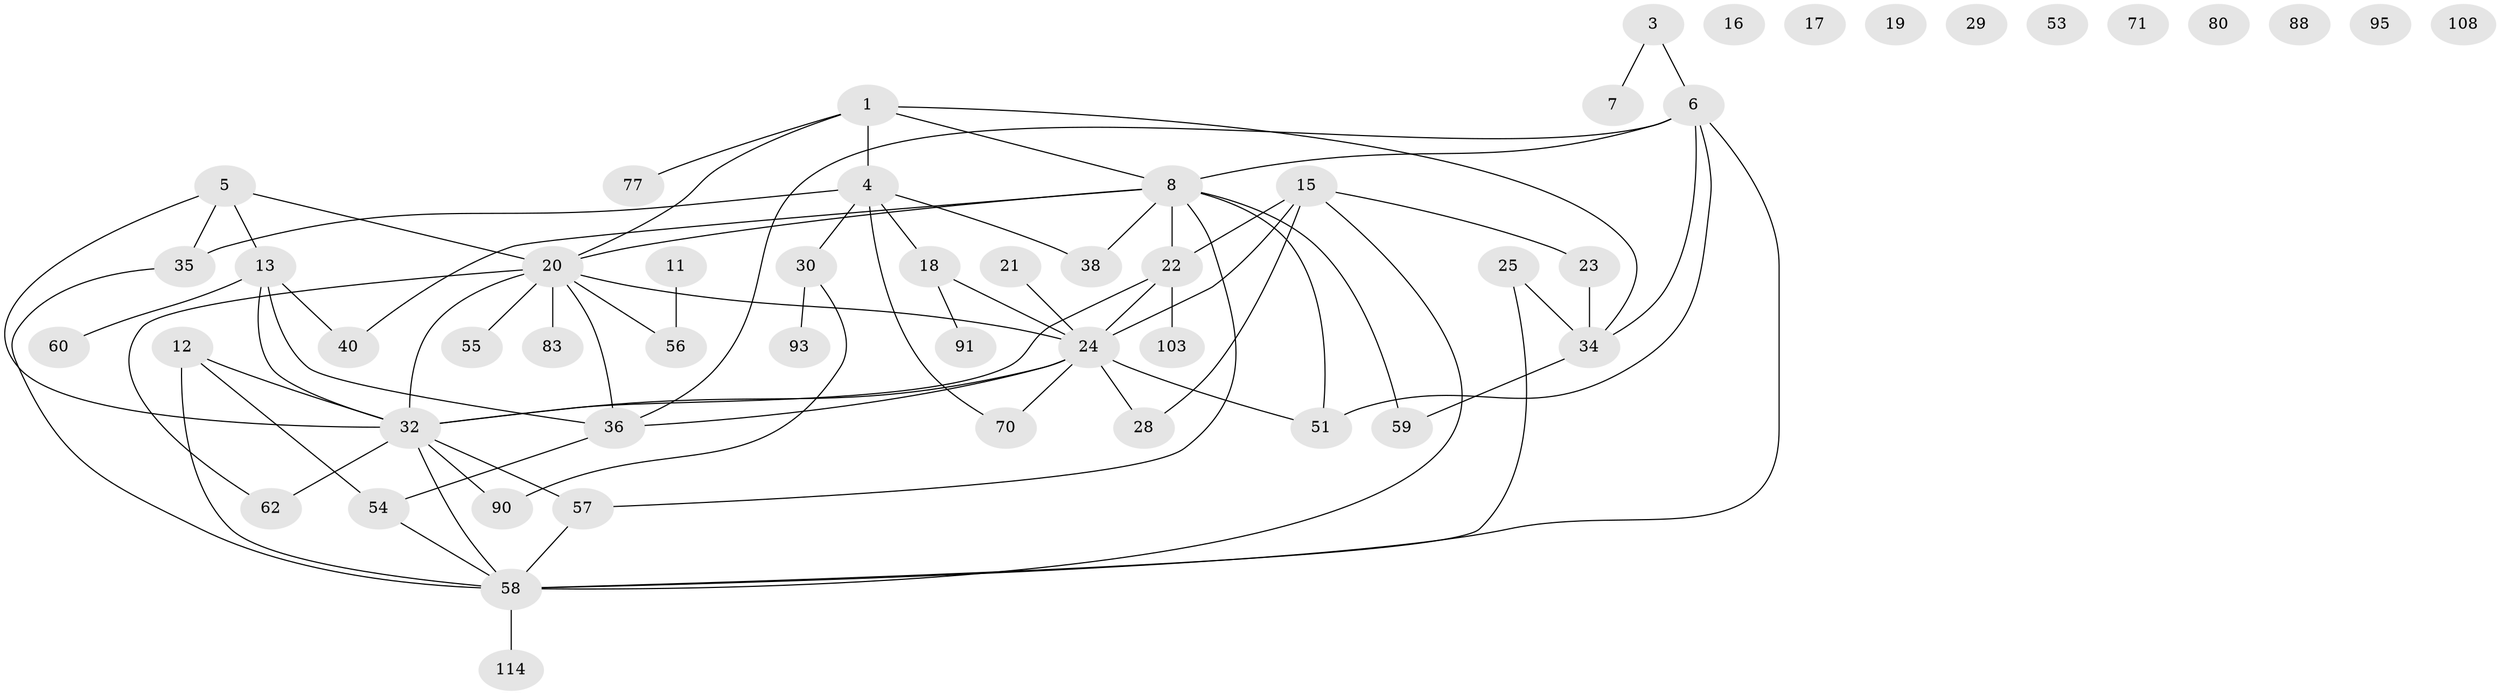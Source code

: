 // original degree distribution, {2: 0.3504273504273504, 5: 0.05128205128205128, 3: 0.15384615384615385, 1: 0.18803418803418803, 6: 0.042735042735042736, 0: 0.06837606837606838, 4: 0.1452991452991453}
// Generated by graph-tools (version 1.1) at 2025/16/03/04/25 18:16:28]
// undirected, 53 vertices, 74 edges
graph export_dot {
graph [start="1"]
  node [color=gray90,style=filled];
  1 [super="+2"];
  3;
  4 [super="+113+75"];
  5 [super="+81"];
  6 [super="+31+10+37"];
  7 [super="+9"];
  8 [super="+99+76+64"];
  11;
  12 [super="+44"];
  13 [super="+61+14"];
  15 [super="+82+49"];
  16;
  17 [super="+68"];
  18 [super="+27"];
  19;
  20 [super="+48+107"];
  21 [super="+69"];
  22 [super="+43+46+65"];
  23 [super="+109"];
  24 [super="+47+45+26+66"];
  25;
  28 [super="+33"];
  29;
  30 [super="+100"];
  32 [super="+50+106+42"];
  34 [super="+87"];
  35;
  36 [super="+104"];
  38 [super="+41"];
  40;
  51 [super="+97"];
  53;
  54 [super="+79"];
  55;
  56 [super="+105"];
  57 [super="+78"];
  58 [super="+89+72+63"];
  59;
  60;
  62 [super="+96"];
  70;
  71 [super="+110"];
  77;
  80;
  83 [super="+85+86"];
  88;
  90;
  91;
  93;
  95;
  103;
  108;
  114;
  1 -- 20;
  1 -- 8;
  1 -- 77;
  1 -- 34;
  1 -- 4;
  3 -- 7;
  3 -- 6;
  4 -- 30;
  4 -- 18;
  4 -- 35;
  4 -- 38;
  4 -- 70;
  5 -- 35;
  5 -- 20;
  5 -- 32;
  5 -- 13;
  6 -- 8;
  6 -- 51;
  6 -- 36;
  6 -- 34;
  6 -- 58;
  8 -- 20;
  8 -- 59;
  8 -- 51;
  8 -- 22;
  8 -- 57;
  8 -- 38;
  8 -- 40;
  11 -- 56;
  12 -- 32 [weight=2];
  12 -- 58;
  12 -- 54;
  13 -- 32;
  13 -- 40;
  13 -- 60;
  13 -- 36;
  15 -- 58;
  15 -- 23;
  15 -- 24;
  15 -- 22 [weight=2];
  15 -- 28;
  18 -- 91;
  18 -- 24;
  20 -- 56;
  20 -- 36;
  20 -- 55;
  20 -- 24;
  20 -- 32 [weight=2];
  20 -- 62;
  20 -- 83;
  21 -- 24;
  22 -- 103;
  22 -- 24 [weight=2];
  22 -- 32;
  23 -- 34;
  24 -- 32;
  24 -- 51;
  24 -- 70;
  24 -- 36;
  24 -- 28;
  25 -- 58;
  25 -- 34;
  30 -- 90;
  30 -- 93;
  32 -- 62;
  32 -- 58;
  32 -- 57;
  32 -- 90;
  34 -- 59;
  35 -- 58;
  36 -- 54;
  54 -- 58;
  57 -- 58;
  58 -- 114;
}
